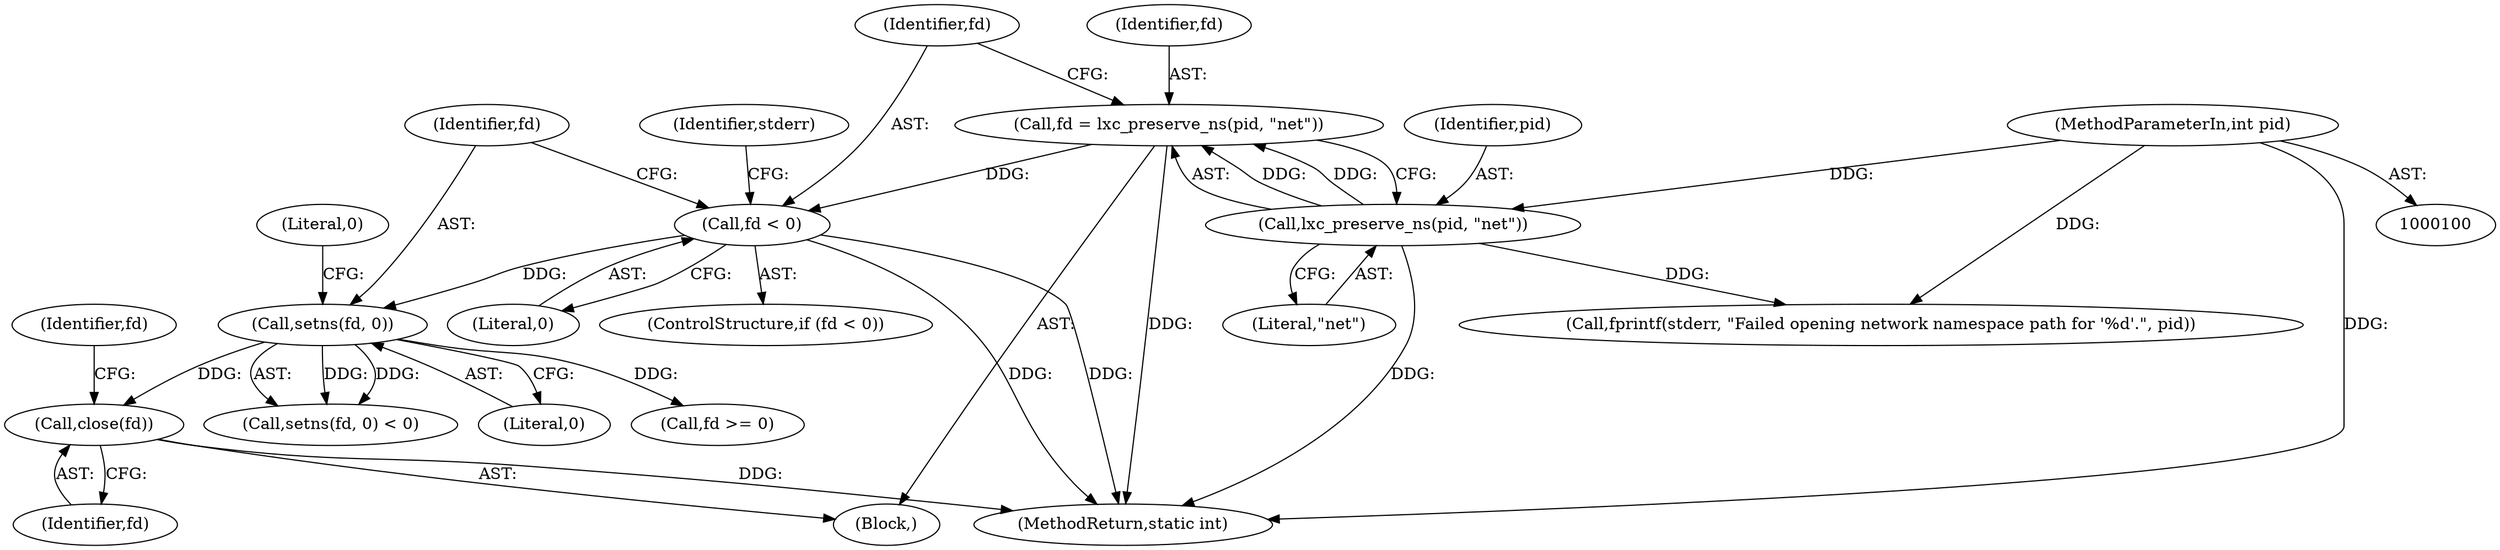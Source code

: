 digraph "1_lxc_16af238036a5464ae8f2420ed3af214f0de875f9@API" {
"1000170" [label="(Call,close(fd))"];
"1000161" [label="(Call,setns(fd, 0))"];
"1000148" [label="(Call,fd < 0)"];
"1000142" [label="(Call,fd = lxc_preserve_ns(pid, \"net\"))"];
"1000144" [label="(Call,lxc_preserve_ns(pid, \"net\"))"];
"1000101" [label="(MethodParameterIn,int pid)"];
"1000160" [label="(Call,setns(fd, 0) < 0)"];
"1000104" [label="(Block,)"];
"1000153" [label="(Identifier,stderr)"];
"1000147" [label="(ControlStructure,if (fd < 0))"];
"1000148" [label="(Call,fd < 0)"];
"1000281" [label="(Call,fd >= 0)"];
"1000145" [label="(Identifier,pid)"];
"1000146" [label="(Literal,\"net\")"];
"1000164" [label="(Literal,0)"];
"1000162" [label="(Identifier,fd)"];
"1000171" [label="(Identifier,fd)"];
"1000101" [label="(MethodParameterIn,int pid)"];
"1000161" [label="(Call,setns(fd, 0))"];
"1000150" [label="(Literal,0)"];
"1000144" [label="(Call,lxc_preserve_ns(pid, \"net\"))"];
"1000149" [label="(Identifier,fd)"];
"1000142" [label="(Call,fd = lxc_preserve_ns(pid, \"net\"))"];
"1000163" [label="(Literal,0)"];
"1000152" [label="(Call,fprintf(stderr, \"Failed opening network namespace path for '%d'.\", pid))"];
"1000143" [label="(Identifier,fd)"];
"1000173" [label="(Identifier,fd)"];
"1000170" [label="(Call,close(fd))"];
"1000289" [label="(MethodReturn,static int)"];
"1000170" -> "1000104"  [label="AST: "];
"1000170" -> "1000171"  [label="CFG: "];
"1000171" -> "1000170"  [label="AST: "];
"1000173" -> "1000170"  [label="CFG: "];
"1000170" -> "1000289"  [label="DDG: "];
"1000161" -> "1000170"  [label="DDG: "];
"1000161" -> "1000160"  [label="AST: "];
"1000161" -> "1000163"  [label="CFG: "];
"1000162" -> "1000161"  [label="AST: "];
"1000163" -> "1000161"  [label="AST: "];
"1000164" -> "1000161"  [label="CFG: "];
"1000161" -> "1000160"  [label="DDG: "];
"1000161" -> "1000160"  [label="DDG: "];
"1000148" -> "1000161"  [label="DDG: "];
"1000161" -> "1000281"  [label="DDG: "];
"1000148" -> "1000147"  [label="AST: "];
"1000148" -> "1000150"  [label="CFG: "];
"1000149" -> "1000148"  [label="AST: "];
"1000150" -> "1000148"  [label="AST: "];
"1000153" -> "1000148"  [label="CFG: "];
"1000162" -> "1000148"  [label="CFG: "];
"1000148" -> "1000289"  [label="DDG: "];
"1000148" -> "1000289"  [label="DDG: "];
"1000142" -> "1000148"  [label="DDG: "];
"1000142" -> "1000104"  [label="AST: "];
"1000142" -> "1000144"  [label="CFG: "];
"1000143" -> "1000142"  [label="AST: "];
"1000144" -> "1000142"  [label="AST: "];
"1000149" -> "1000142"  [label="CFG: "];
"1000142" -> "1000289"  [label="DDG: "];
"1000144" -> "1000142"  [label="DDG: "];
"1000144" -> "1000142"  [label="DDG: "];
"1000144" -> "1000146"  [label="CFG: "];
"1000145" -> "1000144"  [label="AST: "];
"1000146" -> "1000144"  [label="AST: "];
"1000144" -> "1000289"  [label="DDG: "];
"1000101" -> "1000144"  [label="DDG: "];
"1000144" -> "1000152"  [label="DDG: "];
"1000101" -> "1000100"  [label="AST: "];
"1000101" -> "1000289"  [label="DDG: "];
"1000101" -> "1000152"  [label="DDG: "];
}
